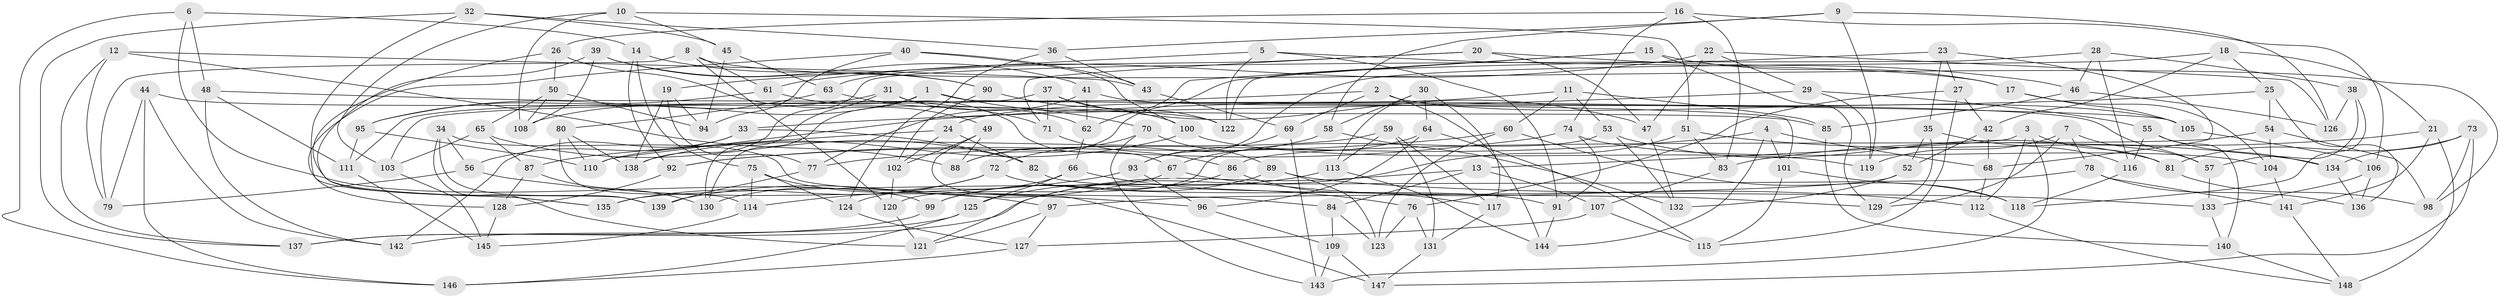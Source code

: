 // Generated by graph-tools (version 1.1) at 2025/16/03/09/25 04:16:14]
// undirected, 148 vertices, 296 edges
graph export_dot {
graph [start="1"]
  node [color=gray90,style=filled];
  1;
  2;
  3;
  4;
  5;
  6;
  7;
  8;
  9;
  10;
  11;
  12;
  13;
  14;
  15;
  16;
  17;
  18;
  19;
  20;
  21;
  22;
  23;
  24;
  25;
  26;
  27;
  28;
  29;
  30;
  31;
  32;
  33;
  34;
  35;
  36;
  37;
  38;
  39;
  40;
  41;
  42;
  43;
  44;
  45;
  46;
  47;
  48;
  49;
  50;
  51;
  52;
  53;
  54;
  55;
  56;
  57;
  58;
  59;
  60;
  61;
  62;
  63;
  64;
  65;
  66;
  67;
  68;
  69;
  70;
  71;
  72;
  73;
  74;
  75;
  76;
  77;
  78;
  79;
  80;
  81;
  82;
  83;
  84;
  85;
  86;
  87;
  88;
  89;
  90;
  91;
  92;
  93;
  94;
  95;
  96;
  97;
  98;
  99;
  100;
  101;
  102;
  103;
  104;
  105;
  106;
  107;
  108;
  109;
  110;
  111;
  112;
  113;
  114;
  115;
  116;
  117;
  118;
  119;
  120;
  121;
  122;
  123;
  124;
  125;
  126;
  127;
  128;
  129;
  130;
  131;
  132;
  133;
  134;
  135;
  136;
  137;
  138;
  139;
  140;
  141;
  142;
  143;
  144;
  145;
  146;
  147;
  148;
  1 -- 70;
  1 -- 130;
  1 -- 108;
  1 -- 101;
  2 -- 103;
  2 -- 69;
  2 -- 144;
  2 -- 105;
  3 -- 81;
  3 -- 112;
  3 -- 13;
  3 -- 143;
  4 -- 77;
  4 -- 144;
  4 -- 101;
  4 -- 68;
  5 -- 122;
  5 -- 91;
  5 -- 19;
  5 -- 17;
  6 -- 146;
  6 -- 14;
  6 -- 99;
  6 -- 48;
  7 -- 78;
  7 -- 129;
  7 -- 119;
  7 -- 57;
  8 -- 79;
  8 -- 61;
  8 -- 120;
  8 -- 98;
  9 -- 119;
  9 -- 58;
  9 -- 36;
  9 -- 126;
  10 -- 45;
  10 -- 103;
  10 -- 108;
  10 -- 51;
  11 -- 53;
  11 -- 85;
  11 -- 60;
  11 -- 24;
  12 -- 79;
  12 -- 43;
  12 -- 137;
  12 -- 88;
  13 -- 107;
  13 -- 84;
  13 -- 137;
  14 -- 75;
  14 -- 92;
  14 -- 90;
  15 -- 129;
  15 -- 88;
  15 -- 17;
  15 -- 62;
  16 -- 106;
  16 -- 83;
  16 -- 74;
  16 -- 26;
  17 -- 105;
  17 -- 104;
  18 -- 21;
  18 -- 93;
  18 -- 25;
  18 -- 42;
  19 -- 138;
  19 -- 94;
  19 -- 77;
  20 -- 63;
  20 -- 47;
  20 -- 46;
  20 -- 71;
  21 -- 141;
  21 -- 83;
  21 -- 148;
  22 -- 61;
  22 -- 47;
  22 -- 29;
  22 -- 126;
  23 -- 27;
  23 -- 68;
  23 -- 122;
  23 -- 35;
  24 -- 102;
  24 -- 82;
  24 -- 87;
  25 -- 136;
  25 -- 110;
  25 -- 54;
  26 -- 49;
  26 -- 139;
  26 -- 50;
  27 -- 42;
  27 -- 115;
  27 -- 76;
  28 -- 116;
  28 -- 38;
  28 -- 46;
  28 -- 138;
  29 -- 33;
  29 -- 55;
  29 -- 119;
  30 -- 117;
  30 -- 58;
  30 -- 64;
  30 -- 113;
  31 -- 95;
  31 -- 62;
  31 -- 85;
  31 -- 130;
  32 -- 36;
  32 -- 135;
  32 -- 45;
  32 -- 137;
  33 -- 142;
  33 -- 82;
  33 -- 56;
  34 -- 139;
  34 -- 121;
  34 -- 84;
  34 -- 56;
  35 -- 116;
  35 -- 52;
  35 -- 129;
  36 -- 43;
  36 -- 124;
  37 -- 71;
  37 -- 111;
  37 -- 122;
  37 -- 47;
  38 -- 118;
  38 -- 57;
  38 -- 126;
  39 -- 41;
  39 -- 108;
  39 -- 135;
  39 -- 90;
  40 -- 94;
  40 -- 100;
  40 -- 43;
  40 -- 128;
  41 -- 62;
  41 -- 57;
  41 -- 77;
  42 -- 52;
  42 -- 68;
  43 -- 69;
  44 -- 142;
  44 -- 122;
  44 -- 79;
  44 -- 146;
  45 -- 63;
  45 -- 94;
  46 -- 126;
  46 -- 85;
  47 -- 132;
  48 -- 105;
  48 -- 142;
  48 -- 111;
  49 -- 88;
  49 -- 102;
  49 -- 147;
  50 -- 94;
  50 -- 65;
  50 -- 108;
  51 -- 134;
  51 -- 83;
  51 -- 121;
  52 -- 97;
  52 -- 132;
  53 -- 120;
  53 -- 132;
  53 -- 81;
  54 -- 104;
  54 -- 86;
  54 -- 98;
  55 -- 116;
  55 -- 134;
  55 -- 140;
  56 -- 96;
  56 -- 79;
  57 -- 133;
  58 -- 72;
  58 -- 132;
  59 -- 110;
  59 -- 117;
  59 -- 113;
  59 -- 131;
  60 -- 118;
  60 -- 123;
  60 -- 92;
  61 -- 95;
  61 -- 67;
  62 -- 66;
  63 -- 80;
  63 -- 71;
  64 -- 67;
  64 -- 96;
  64 -- 115;
  65 -- 87;
  65 -- 103;
  65 -- 82;
  66 -- 76;
  66 -- 125;
  66 -- 124;
  67 -- 112;
  67 -- 139;
  68 -- 112;
  69 -- 143;
  69 -- 93;
  70 -- 143;
  70 -- 89;
  70 -- 88;
  71 -- 86;
  72 -- 130;
  72 -- 135;
  72 -- 91;
  73 -- 147;
  73 -- 81;
  73 -- 134;
  73 -- 98;
  74 -- 92;
  74 -- 91;
  74 -- 104;
  75 -- 114;
  75 -- 97;
  75 -- 124;
  76 -- 131;
  76 -- 123;
  77 -- 139;
  78 -- 136;
  78 -- 135;
  78 -- 141;
  80 -- 110;
  80 -- 138;
  80 -- 114;
  81 -- 98;
  82 -- 129;
  83 -- 107;
  84 -- 109;
  84 -- 123;
  85 -- 140;
  86 -- 99;
  86 -- 117;
  87 -- 128;
  87 -- 130;
  89 -- 133;
  89 -- 99;
  89 -- 123;
  90 -- 100;
  90 -- 102;
  91 -- 144;
  92 -- 128;
  93 -- 96;
  93 -- 114;
  95 -- 111;
  95 -- 110;
  96 -- 109;
  97 -- 121;
  97 -- 127;
  99 -- 137;
  100 -- 138;
  100 -- 119;
  101 -- 115;
  101 -- 118;
  102 -- 120;
  103 -- 145;
  104 -- 141;
  105 -- 106;
  106 -- 136;
  106 -- 133;
  107 -- 127;
  107 -- 115;
  109 -- 147;
  109 -- 143;
  111 -- 145;
  112 -- 148;
  113 -- 144;
  113 -- 125;
  114 -- 145;
  116 -- 118;
  117 -- 131;
  120 -- 121;
  124 -- 127;
  125 -- 146;
  125 -- 142;
  127 -- 146;
  128 -- 145;
  131 -- 147;
  133 -- 140;
  134 -- 136;
  140 -- 148;
  141 -- 148;
}
